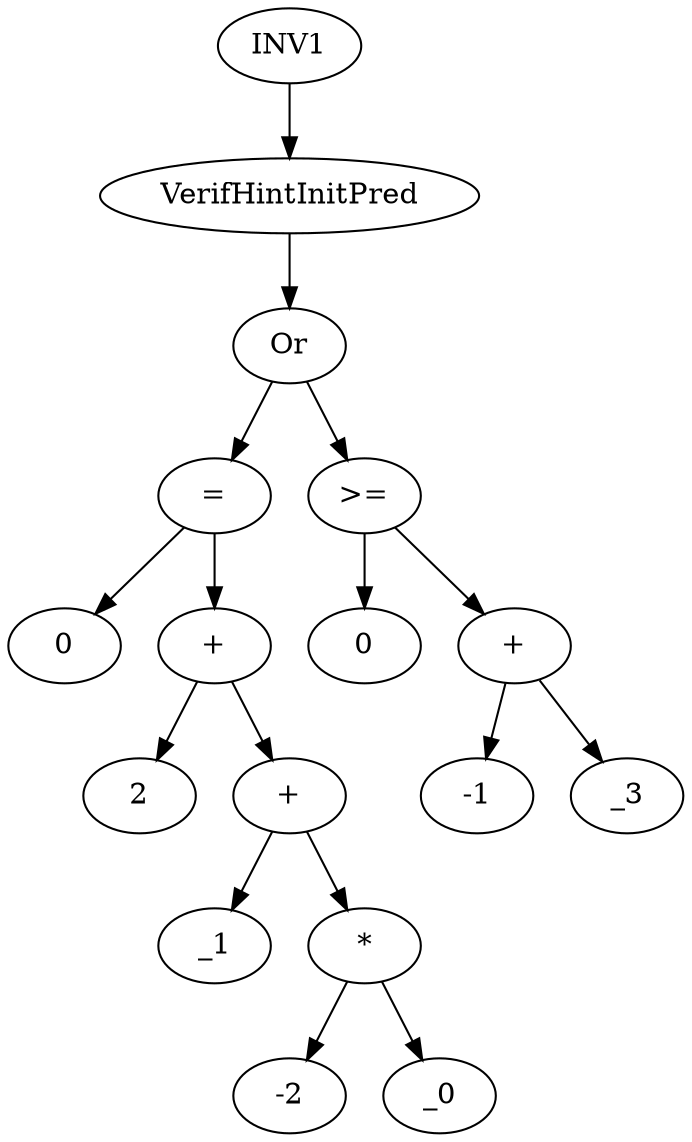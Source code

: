 digraph dag {
0 [label="INV1"];
1 [label="VerifHintInitPred"];
2 [label="Or"];
3 [label="="];
4 [label="0"];
5 [label="+"];
6 [label="2"];
7 [label="+"];
8 [label="_1"];
9 [label="*"];
10 [label="-2"];
11 [label="_0"];
12 [label=">="];
13 [label="0"];
14 [label="+"];
15 [label="-1"];
16 [label="_3"];
"0" -> "1"[label=""]
"1" -> "2"[label=""]
"2" -> "3"[label=""]
"2" -> "12"[label=""]
"3" -> "5"[label=""]
"3" -> "4"[label=""]
"5" -> "7"[label=""]
"5" -> "6"[label=""]
"7" -> "9"[label=""]
"7" -> "8"[label=""]
"9" -> "11"[label=""]
"9" -> "10"[label=""]
"12" -> "14"[label=""]
"12" -> "13"[label=""]
"14" -> "16"[label=""]
"14" -> "15"[label=""]
}
